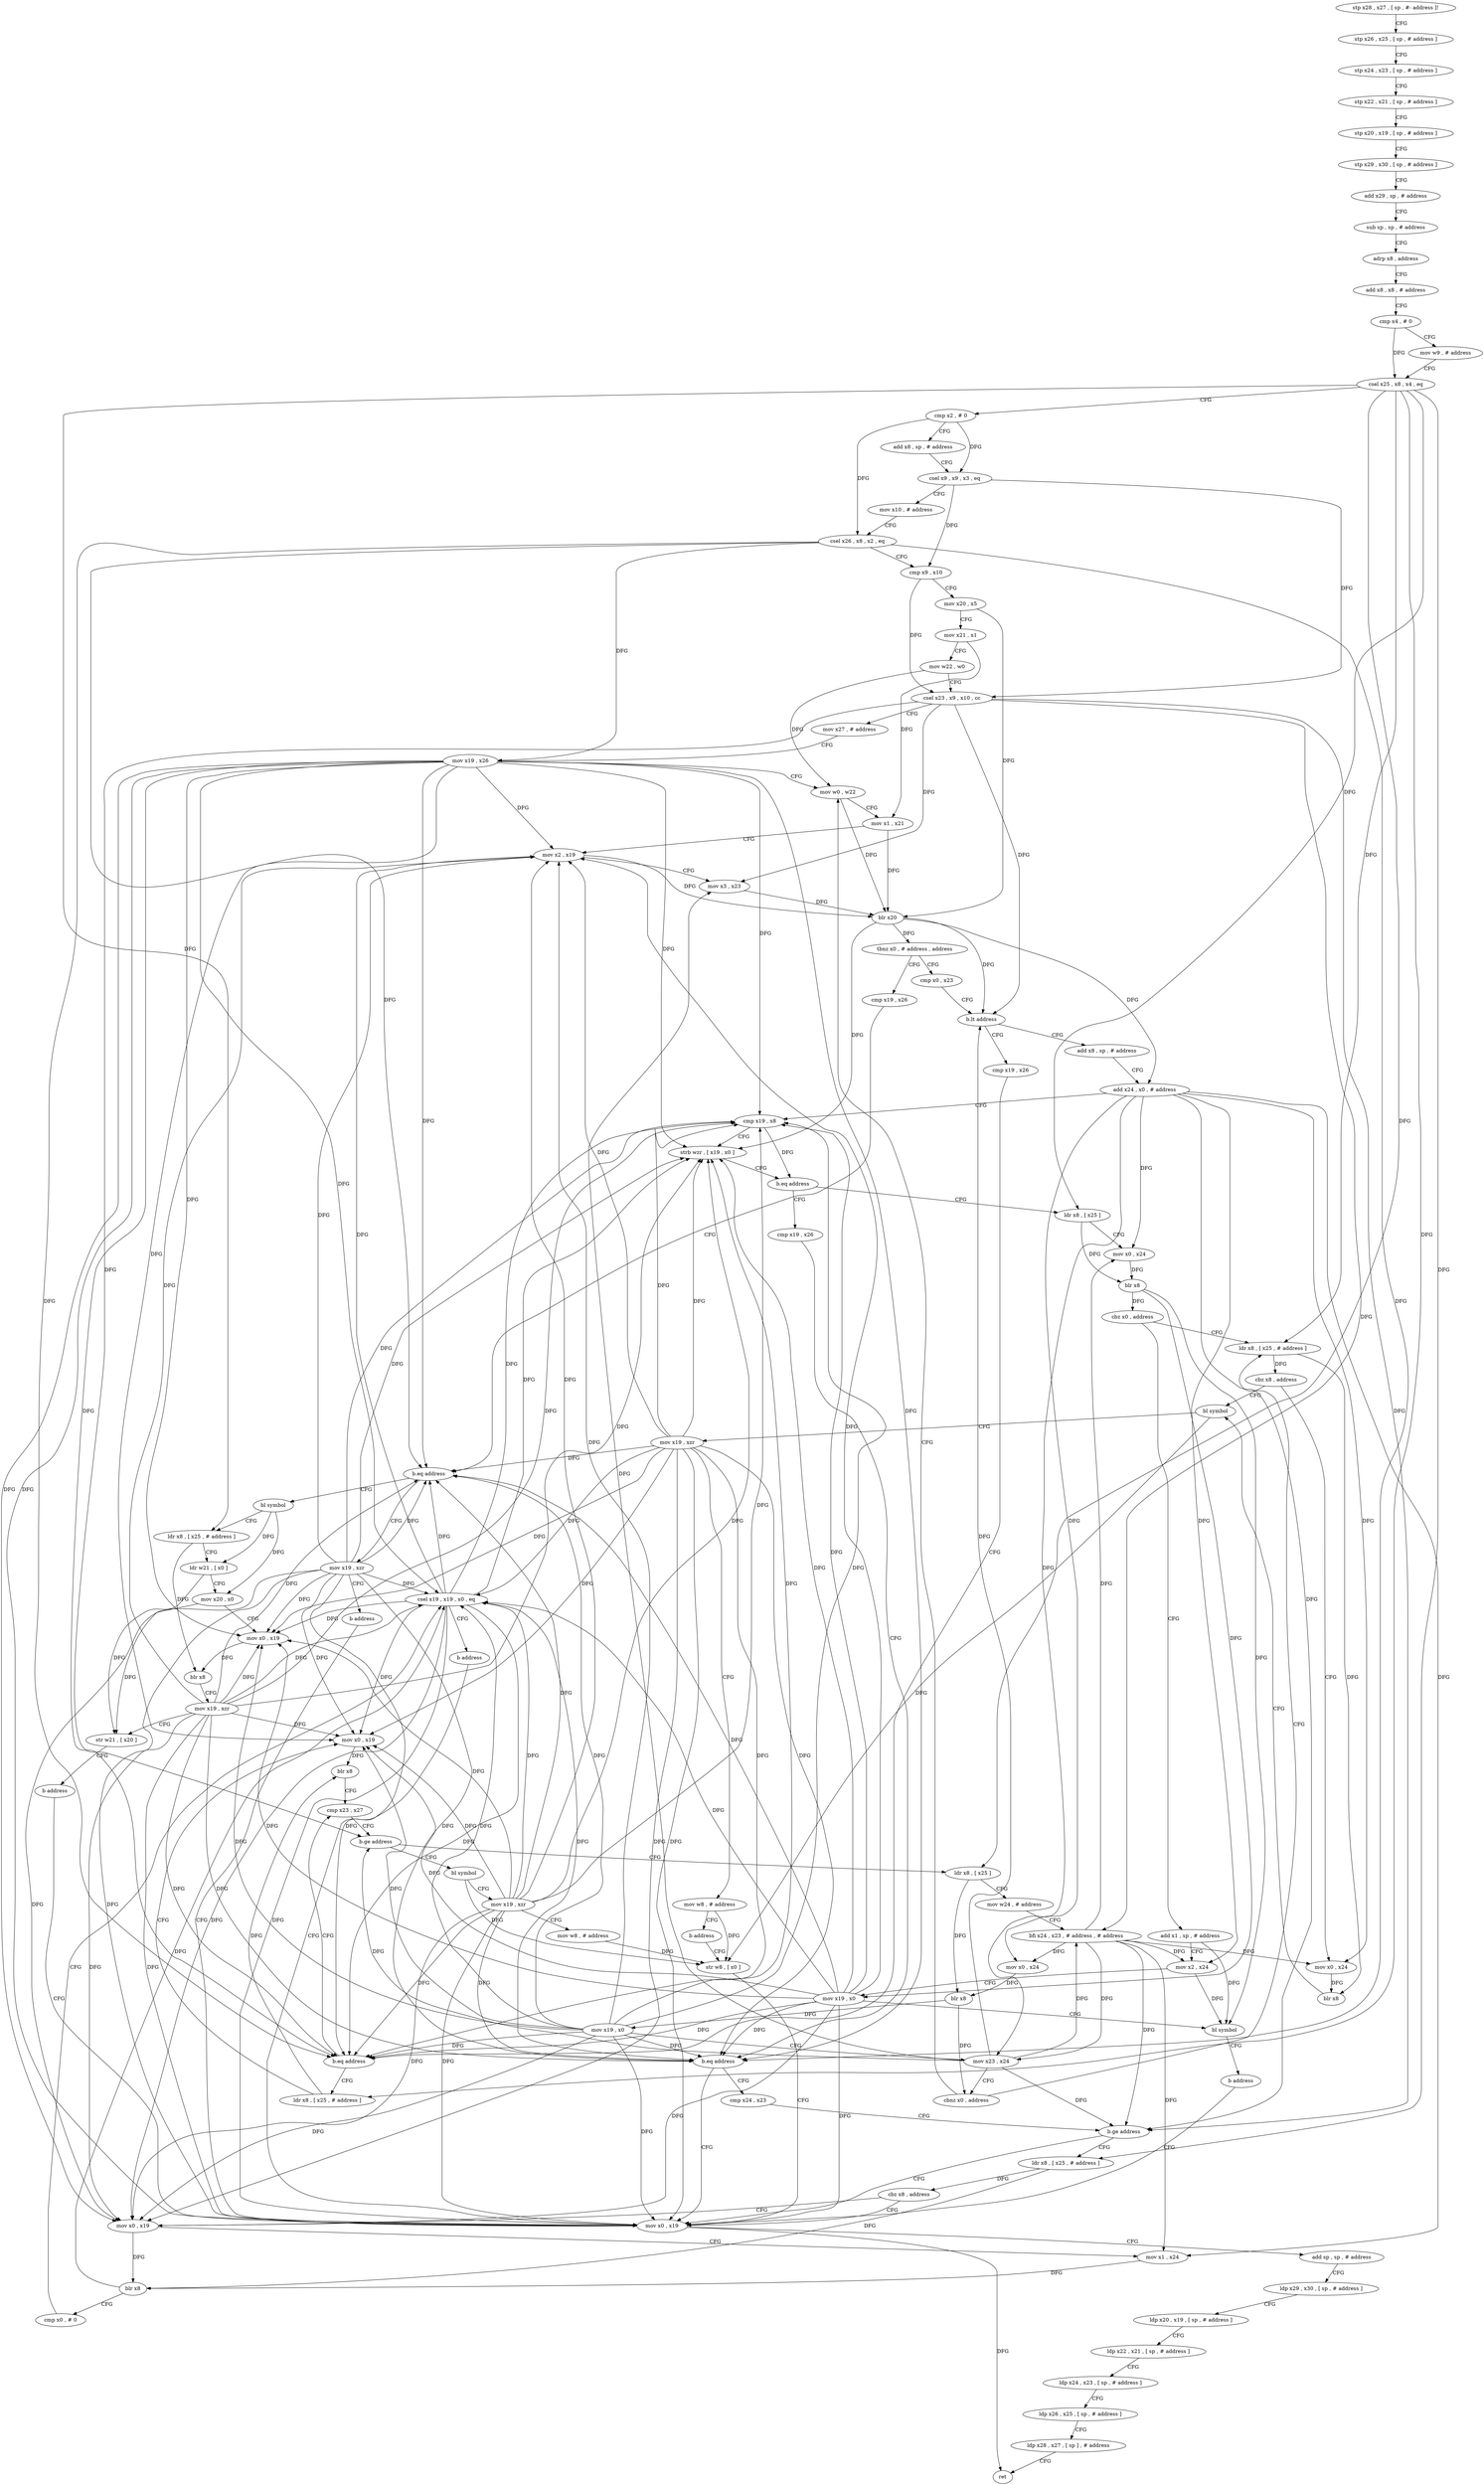 digraph "func" {
"4268044" [label = "stp x28 , x27 , [ sp , #- address ]!" ]
"4268048" [label = "stp x26 , x25 , [ sp , # address ]" ]
"4268052" [label = "stp x24 , x23 , [ sp , # address ]" ]
"4268056" [label = "stp x22 , x21 , [ sp , # address ]" ]
"4268060" [label = "stp x20 , x19 , [ sp , # address ]" ]
"4268064" [label = "stp x29 , x30 , [ sp , # address ]" ]
"4268068" [label = "add x29 , sp , # address" ]
"4268072" [label = "sub sp , sp , # address" ]
"4268076" [label = "adrp x8 , address" ]
"4268080" [label = "add x8 , x8 , # address" ]
"4268084" [label = "cmp x4 , # 0" ]
"4268088" [label = "mov w9 , # address" ]
"4268092" [label = "csel x25 , x8 , x4 , eq" ]
"4268096" [label = "cmp x2 , # 0" ]
"4268100" [label = "add x8 , sp , # address" ]
"4268104" [label = "csel x9 , x9 , x3 , eq" ]
"4268108" [label = "mov x10 , # address" ]
"4268112" [label = "csel x26 , x8 , x2 , eq" ]
"4268116" [label = "cmp x9 , x10" ]
"4268120" [label = "mov x20 , x5" ]
"4268124" [label = "mov x21 , x1" ]
"4268128" [label = "mov w22 , w0" ]
"4268132" [label = "csel x23 , x9 , x10 , cc" ]
"4268136" [label = "mov x27 , # address" ]
"4268140" [label = "mov x19 , x26" ]
"4268144" [label = "mov w0 , w22" ]
"4268268" [label = "cmp x19 , x26" ]
"4268272" [label = "b.eq address" ]
"4268432" [label = "mov x19 , xzr" ]
"4268276" [label = "bl symbol" ]
"4268168" [label = "cmp x0 , x23" ]
"4268172" [label = "b.lt address" ]
"4268312" [label = "add x8 , sp , # address" ]
"4268176" [label = "cmp x19 , x26" ]
"4268436" [label = "b address" ]
"4268396" [label = "mov x0 , x19" ]
"4268280" [label = "ldr x8 , [ x25 , # address ]" ]
"4268284" [label = "ldr w21 , [ x0 ]" ]
"4268288" [label = "mov x20 , x0" ]
"4268292" [label = "mov x0 , x19" ]
"4268296" [label = "blr x8" ]
"4268300" [label = "mov x19 , xzr" ]
"4268304" [label = "str w21 , [ x20 ]" ]
"4268308" [label = "b address" ]
"4268316" [label = "add x24 , x0 , # address" ]
"4268320" [label = "cmp x19 , x8" ]
"4268324" [label = "strb wzr , [ x19 , x0 ]" ]
"4268328" [label = "b.eq address" ]
"4268440" [label = "ldr x8 , [ x25 ]" ]
"4268332" [label = "cmp x19 , x26" ]
"4268180" [label = "b.eq address" ]
"4268196" [label = "cmp x23 , x27" ]
"4268184" [label = "ldr x8 , [ x25 , # address ]" ]
"4268400" [label = "add sp , sp , # address" ]
"4268404" [label = "ldp x29 , x30 , [ sp , # address ]" ]
"4268408" [label = "ldp x20 , x19 , [ sp , # address ]" ]
"4268412" [label = "ldp x22 , x21 , [ sp , # address ]" ]
"4268416" [label = "ldp x24 , x23 , [ sp , # address ]" ]
"4268420" [label = "ldp x26 , x25 , [ sp , # address ]" ]
"4268424" [label = "ldp x28 , x27 , [ sp ] , # address" ]
"4268428" [label = "ret" ]
"4268444" [label = "mov x0 , x24" ]
"4268448" [label = "blr x8" ]
"4268452" [label = "cbz x0 , address" ]
"4268236" [label = "ldr x8 , [ x25 , # address ]" ]
"4268456" [label = "add x1 , sp , # address" ]
"4268336" [label = "b.eq address" ]
"4268340" [label = "cmp x24 , x23" ]
"4268200" [label = "b.ge address" ]
"4268380" [label = "bl symbol" ]
"4268204" [label = "ldr x8 , [ x25 ]" ]
"4268188" [label = "mov x0 , x19" ]
"4268192" [label = "blr x8" ]
"4268240" [label = "cbz x8 , address" ]
"4268252" [label = "bl symbol" ]
"4268244" [label = "mov x0 , x24" ]
"4268460" [label = "mov x2 , x24" ]
"4268464" [label = "mov x19 , x0" ]
"4268468" [label = "bl symbol" ]
"4268472" [label = "b address" ]
"4268344" [label = "b.ge address" ]
"4268348" [label = "ldr x8 , [ x25 , # address ]" ]
"4268384" [label = "mov x19 , xzr" ]
"4268388" [label = "mov w8 , # address" ]
"4268392" [label = "str w8 , [ x0 ]" ]
"4268208" [label = "mov w24 , # address" ]
"4268212" [label = "bfi x24 , x23 , # address , # address" ]
"4268216" [label = "mov x0 , x24" ]
"4268220" [label = "blr x8" ]
"4268224" [label = "mov x19 , x0" ]
"4268228" [label = "mov x23 , x24" ]
"4268232" [label = "cbnz x0 , address" ]
"4268256" [label = "mov x19 , xzr" ]
"4268260" [label = "mov w8 , # address" ]
"4268264" [label = "b address" ]
"4268248" [label = "blr x8" ]
"4268352" [label = "cbz x8 , address" ]
"4268356" [label = "mov x0 , x19" ]
"4268148" [label = "mov x1 , x21" ]
"4268152" [label = "mov x2 , x19" ]
"4268156" [label = "mov x3 , x23" ]
"4268160" [label = "blr x20" ]
"4268164" [label = "tbnz x0 , # address , address" ]
"4268360" [label = "mov x1 , x24" ]
"4268364" [label = "blr x8" ]
"4268368" [label = "cmp x0 , # 0" ]
"4268372" [label = "csel x19 , x19 , x0 , eq" ]
"4268376" [label = "b address" ]
"4268044" -> "4268048" [ label = "CFG" ]
"4268048" -> "4268052" [ label = "CFG" ]
"4268052" -> "4268056" [ label = "CFG" ]
"4268056" -> "4268060" [ label = "CFG" ]
"4268060" -> "4268064" [ label = "CFG" ]
"4268064" -> "4268068" [ label = "CFG" ]
"4268068" -> "4268072" [ label = "CFG" ]
"4268072" -> "4268076" [ label = "CFG" ]
"4268076" -> "4268080" [ label = "CFG" ]
"4268080" -> "4268084" [ label = "CFG" ]
"4268084" -> "4268088" [ label = "CFG" ]
"4268084" -> "4268092" [ label = "DFG" ]
"4268088" -> "4268092" [ label = "CFG" ]
"4268092" -> "4268096" [ label = "CFG" ]
"4268092" -> "4268280" [ label = "DFG" ]
"4268092" -> "4268440" [ label = "DFG" ]
"4268092" -> "4268184" [ label = "DFG" ]
"4268092" -> "4268236" [ label = "DFG" ]
"4268092" -> "4268204" [ label = "DFG" ]
"4268092" -> "4268348" [ label = "DFG" ]
"4268096" -> "4268100" [ label = "CFG" ]
"4268096" -> "4268104" [ label = "DFG" ]
"4268096" -> "4268112" [ label = "DFG" ]
"4268100" -> "4268104" [ label = "CFG" ]
"4268104" -> "4268108" [ label = "CFG" ]
"4268104" -> "4268116" [ label = "DFG" ]
"4268104" -> "4268132" [ label = "DFG" ]
"4268108" -> "4268112" [ label = "CFG" ]
"4268112" -> "4268116" [ label = "CFG" ]
"4268112" -> "4268140" [ label = "DFG" ]
"4268112" -> "4268272" [ label = "DFG" ]
"4268112" -> "4268180" [ label = "DFG" ]
"4268112" -> "4268336" [ label = "DFG" ]
"4268116" -> "4268120" [ label = "CFG" ]
"4268116" -> "4268132" [ label = "DFG" ]
"4268120" -> "4268124" [ label = "CFG" ]
"4268120" -> "4268160" [ label = "DFG" ]
"4268124" -> "4268128" [ label = "CFG" ]
"4268124" -> "4268148" [ label = "DFG" ]
"4268128" -> "4268132" [ label = "CFG" ]
"4268128" -> "4268144" [ label = "DFG" ]
"4268132" -> "4268136" [ label = "CFG" ]
"4268132" -> "4268156" [ label = "DFG" ]
"4268132" -> "4268172" [ label = "DFG" ]
"4268132" -> "4268200" [ label = "DFG" ]
"4268132" -> "4268344" [ label = "DFG" ]
"4268132" -> "4268212" [ label = "DFG" ]
"4268136" -> "4268140" [ label = "CFG" ]
"4268140" -> "4268144" [ label = "CFG" ]
"4268140" -> "4268152" [ label = "DFG" ]
"4268140" -> "4268272" [ label = "DFG" ]
"4268140" -> "4268292" [ label = "DFG" ]
"4268140" -> "4268320" [ label = "DFG" ]
"4268140" -> "4268324" [ label = "DFG" ]
"4268140" -> "4268180" [ label = "DFG" ]
"4268140" -> "4268396" [ label = "DFG" ]
"4268140" -> "4268336" [ label = "DFG" ]
"4268140" -> "4268188" [ label = "DFG" ]
"4268140" -> "4268356" [ label = "DFG" ]
"4268140" -> "4268372" [ label = "DFG" ]
"4268144" -> "4268148" [ label = "CFG" ]
"4268144" -> "4268160" [ label = "DFG" ]
"4268268" -> "4268272" [ label = "CFG" ]
"4268272" -> "4268432" [ label = "CFG" ]
"4268272" -> "4268276" [ label = "CFG" ]
"4268432" -> "4268436" [ label = "CFG" ]
"4268432" -> "4268152" [ label = "DFG" ]
"4268432" -> "4268272" [ label = "DFG" ]
"4268432" -> "4268292" [ label = "DFG" ]
"4268432" -> "4268320" [ label = "DFG" ]
"4268432" -> "4268324" [ label = "DFG" ]
"4268432" -> "4268180" [ label = "DFG" ]
"4268432" -> "4268396" [ label = "DFG" ]
"4268432" -> "4268336" [ label = "DFG" ]
"4268432" -> "4268188" [ label = "DFG" ]
"4268432" -> "4268356" [ label = "DFG" ]
"4268432" -> "4268372" [ label = "DFG" ]
"4268276" -> "4268280" [ label = "CFG" ]
"4268276" -> "4268284" [ label = "DFG" ]
"4268276" -> "4268288" [ label = "DFG" ]
"4268168" -> "4268172" [ label = "CFG" ]
"4268172" -> "4268312" [ label = "CFG" ]
"4268172" -> "4268176" [ label = "CFG" ]
"4268312" -> "4268316" [ label = "CFG" ]
"4268176" -> "4268180" [ label = "CFG" ]
"4268436" -> "4268396" [ label = "CFG" ]
"4268396" -> "4268400" [ label = "CFG" ]
"4268396" -> "4268428" [ label = "DFG" ]
"4268280" -> "4268284" [ label = "CFG" ]
"4268280" -> "4268296" [ label = "DFG" ]
"4268284" -> "4268288" [ label = "CFG" ]
"4268284" -> "4268304" [ label = "DFG" ]
"4268288" -> "4268292" [ label = "CFG" ]
"4268288" -> "4268304" [ label = "DFG" ]
"4268292" -> "4268296" [ label = "DFG" ]
"4268296" -> "4268300" [ label = "CFG" ]
"4268300" -> "4268304" [ label = "CFG" ]
"4268300" -> "4268152" [ label = "DFG" ]
"4268300" -> "4268292" [ label = "DFG" ]
"4268300" -> "4268272" [ label = "DFG" ]
"4268300" -> "4268320" [ label = "DFG" ]
"4268300" -> "4268324" [ label = "DFG" ]
"4268300" -> "4268180" [ label = "DFG" ]
"4268300" -> "4268396" [ label = "DFG" ]
"4268300" -> "4268336" [ label = "DFG" ]
"4268300" -> "4268188" [ label = "DFG" ]
"4268300" -> "4268356" [ label = "DFG" ]
"4268300" -> "4268372" [ label = "DFG" ]
"4268304" -> "4268308" [ label = "CFG" ]
"4268308" -> "4268396" [ label = "CFG" ]
"4268316" -> "4268320" [ label = "CFG" ]
"4268316" -> "4268444" [ label = "DFG" ]
"4268316" -> "4268460" [ label = "DFG" ]
"4268316" -> "4268344" [ label = "DFG" ]
"4268316" -> "4268216" [ label = "DFG" ]
"4268316" -> "4268228" [ label = "DFG" ]
"4268316" -> "4268244" [ label = "DFG" ]
"4268316" -> "4268360" [ label = "DFG" ]
"4268320" -> "4268324" [ label = "CFG" ]
"4268320" -> "4268328" [ label = "DFG" ]
"4268324" -> "4268328" [ label = "CFG" ]
"4268328" -> "4268440" [ label = "CFG" ]
"4268328" -> "4268332" [ label = "CFG" ]
"4268440" -> "4268444" [ label = "CFG" ]
"4268440" -> "4268448" [ label = "DFG" ]
"4268332" -> "4268336" [ label = "CFG" ]
"4268180" -> "4268196" [ label = "CFG" ]
"4268180" -> "4268184" [ label = "CFG" ]
"4268196" -> "4268200" [ label = "CFG" ]
"4268184" -> "4268188" [ label = "CFG" ]
"4268184" -> "4268192" [ label = "DFG" ]
"4268400" -> "4268404" [ label = "CFG" ]
"4268404" -> "4268408" [ label = "CFG" ]
"4268408" -> "4268412" [ label = "CFG" ]
"4268412" -> "4268416" [ label = "CFG" ]
"4268416" -> "4268420" [ label = "CFG" ]
"4268420" -> "4268424" [ label = "CFG" ]
"4268424" -> "4268428" [ label = "CFG" ]
"4268444" -> "4268448" [ label = "DFG" ]
"4268448" -> "4268452" [ label = "DFG" ]
"4268448" -> "4268464" [ label = "DFG" ]
"4268448" -> "4268468" [ label = "DFG" ]
"4268452" -> "4268236" [ label = "CFG" ]
"4268452" -> "4268456" [ label = "CFG" ]
"4268236" -> "4268240" [ label = "DFG" ]
"4268236" -> "4268248" [ label = "DFG" ]
"4268456" -> "4268460" [ label = "CFG" ]
"4268456" -> "4268468" [ label = "DFG" ]
"4268336" -> "4268396" [ label = "CFG" ]
"4268336" -> "4268340" [ label = "CFG" ]
"4268340" -> "4268344" [ label = "CFG" ]
"4268200" -> "4268380" [ label = "CFG" ]
"4268200" -> "4268204" [ label = "CFG" ]
"4268380" -> "4268384" [ label = "CFG" ]
"4268380" -> "4268392" [ label = "DFG" ]
"4268204" -> "4268208" [ label = "CFG" ]
"4268204" -> "4268220" [ label = "DFG" ]
"4268188" -> "4268192" [ label = "DFG" ]
"4268192" -> "4268196" [ label = "CFG" ]
"4268240" -> "4268252" [ label = "CFG" ]
"4268240" -> "4268244" [ label = "CFG" ]
"4268252" -> "4268256" [ label = "CFG" ]
"4268252" -> "4268392" [ label = "DFG" ]
"4268244" -> "4268248" [ label = "DFG" ]
"4268460" -> "4268464" [ label = "CFG" ]
"4268460" -> "4268468" [ label = "DFG" ]
"4268464" -> "4268468" [ label = "CFG" ]
"4268464" -> "4268152" [ label = "DFG" ]
"4268464" -> "4268292" [ label = "DFG" ]
"4268464" -> "4268396" [ label = "DFG" ]
"4268464" -> "4268188" [ label = "DFG" ]
"4268464" -> "4268272" [ label = "DFG" ]
"4268464" -> "4268320" [ label = "DFG" ]
"4268464" -> "4268324" [ label = "DFG" ]
"4268464" -> "4268180" [ label = "DFG" ]
"4268464" -> "4268336" [ label = "DFG" ]
"4268464" -> "4268356" [ label = "DFG" ]
"4268464" -> "4268372" [ label = "DFG" ]
"4268468" -> "4268472" [ label = "CFG" ]
"4268472" -> "4268396" [ label = "CFG" ]
"4268344" -> "4268396" [ label = "CFG" ]
"4268344" -> "4268348" [ label = "CFG" ]
"4268348" -> "4268352" [ label = "DFG" ]
"4268348" -> "4268364" [ label = "DFG" ]
"4268384" -> "4268388" [ label = "CFG" ]
"4268384" -> "4268152" [ label = "DFG" ]
"4268384" -> "4268292" [ label = "DFG" ]
"4268384" -> "4268396" [ label = "DFG" ]
"4268384" -> "4268188" [ label = "DFG" ]
"4268384" -> "4268272" [ label = "DFG" ]
"4268384" -> "4268320" [ label = "DFG" ]
"4268384" -> "4268324" [ label = "DFG" ]
"4268384" -> "4268180" [ label = "DFG" ]
"4268384" -> "4268336" [ label = "DFG" ]
"4268384" -> "4268356" [ label = "DFG" ]
"4268384" -> "4268372" [ label = "DFG" ]
"4268388" -> "4268392" [ label = "DFG" ]
"4268392" -> "4268396" [ label = "CFG" ]
"4268208" -> "4268212" [ label = "CFG" ]
"4268212" -> "4268216" [ label = "DFG" ]
"4268212" -> "4268444" [ label = "DFG" ]
"4268212" -> "4268460" [ label = "DFG" ]
"4268212" -> "4268344" [ label = "DFG" ]
"4268212" -> "4268228" [ label = "DFG" ]
"4268212" -> "4268244" [ label = "DFG" ]
"4268212" -> "4268360" [ label = "DFG" ]
"4268216" -> "4268220" [ label = "DFG" ]
"4268220" -> "4268224" [ label = "DFG" ]
"4268220" -> "4268232" [ label = "DFG" ]
"4268224" -> "4268228" [ label = "CFG" ]
"4268224" -> "4268152" [ label = "DFG" ]
"4268224" -> "4268292" [ label = "DFG" ]
"4268224" -> "4268396" [ label = "DFG" ]
"4268224" -> "4268188" [ label = "DFG" ]
"4268224" -> "4268272" [ label = "DFG" ]
"4268224" -> "4268320" [ label = "DFG" ]
"4268224" -> "4268324" [ label = "DFG" ]
"4268224" -> "4268180" [ label = "DFG" ]
"4268224" -> "4268336" [ label = "DFG" ]
"4268224" -> "4268356" [ label = "DFG" ]
"4268224" -> "4268372" [ label = "DFG" ]
"4268228" -> "4268232" [ label = "CFG" ]
"4268228" -> "4268156" [ label = "DFG" ]
"4268228" -> "4268172" [ label = "DFG" ]
"4268228" -> "4268200" [ label = "DFG" ]
"4268228" -> "4268344" [ label = "DFG" ]
"4268228" -> "4268212" [ label = "DFG" ]
"4268232" -> "4268144" [ label = "CFG" ]
"4268232" -> "4268236" [ label = "CFG" ]
"4268256" -> "4268260" [ label = "CFG" ]
"4268256" -> "4268152" [ label = "DFG" ]
"4268256" -> "4268292" [ label = "DFG" ]
"4268256" -> "4268396" [ label = "DFG" ]
"4268256" -> "4268188" [ label = "DFG" ]
"4268256" -> "4268272" [ label = "DFG" ]
"4268256" -> "4268320" [ label = "DFG" ]
"4268256" -> "4268324" [ label = "DFG" ]
"4268256" -> "4268180" [ label = "DFG" ]
"4268256" -> "4268336" [ label = "DFG" ]
"4268256" -> "4268356" [ label = "DFG" ]
"4268256" -> "4268372" [ label = "DFG" ]
"4268260" -> "4268264" [ label = "CFG" ]
"4268260" -> "4268392" [ label = "DFG" ]
"4268264" -> "4268392" [ label = "CFG" ]
"4268248" -> "4268252" [ label = "CFG" ]
"4268352" -> "4268396" [ label = "CFG" ]
"4268352" -> "4268356" [ label = "CFG" ]
"4268356" -> "4268360" [ label = "CFG" ]
"4268356" -> "4268364" [ label = "DFG" ]
"4268148" -> "4268152" [ label = "CFG" ]
"4268148" -> "4268160" [ label = "DFG" ]
"4268152" -> "4268156" [ label = "CFG" ]
"4268152" -> "4268160" [ label = "DFG" ]
"4268156" -> "4268160" [ label = "DFG" ]
"4268160" -> "4268164" [ label = "DFG" ]
"4268160" -> "4268172" [ label = "DFG" ]
"4268160" -> "4268316" [ label = "DFG" ]
"4268160" -> "4268324" [ label = "DFG" ]
"4268164" -> "4268268" [ label = "CFG" ]
"4268164" -> "4268168" [ label = "CFG" ]
"4268360" -> "4268364" [ label = "DFG" ]
"4268364" -> "4268368" [ label = "CFG" ]
"4268364" -> "4268372" [ label = "DFG" ]
"4268368" -> "4268372" [ label = "CFG" ]
"4268372" -> "4268376" [ label = "CFG" ]
"4268372" -> "4268152" [ label = "DFG" ]
"4268372" -> "4268292" [ label = "DFG" ]
"4268372" -> "4268396" [ label = "DFG" ]
"4268372" -> "4268188" [ label = "DFG" ]
"4268372" -> "4268356" [ label = "DFG" ]
"4268372" -> "4268272" [ label = "DFG" ]
"4268372" -> "4268320" [ label = "DFG" ]
"4268372" -> "4268324" [ label = "DFG" ]
"4268372" -> "4268180" [ label = "DFG" ]
"4268372" -> "4268336" [ label = "DFG" ]
"4268376" -> "4268396" [ label = "CFG" ]
}
